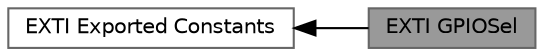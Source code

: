 digraph "EXTI GPIOSel"
{
 // LATEX_PDF_SIZE
  bgcolor="transparent";
  edge [fontname=Helvetica,fontsize=10,labelfontname=Helvetica,labelfontsize=10];
  node [fontname=Helvetica,fontsize=10,shape=box,height=0.2,width=0.4];
  rankdir=LR;
  Node2 [id="Node000002",label="EXTI Exported Constants",height=0.2,width=0.4,color="grey40", fillcolor="white", style="filled",URL="$group__EXTI__Exported__Constants.html",tooltip=" "];
  Node1 [id="Node000001",label="EXTI GPIOSel",height=0.2,width=0.4,color="gray40", fillcolor="grey60", style="filled", fontcolor="black",tooltip=" "];
  Node2->Node1 [shape=plaintext, dir="back", style="solid"];
}
